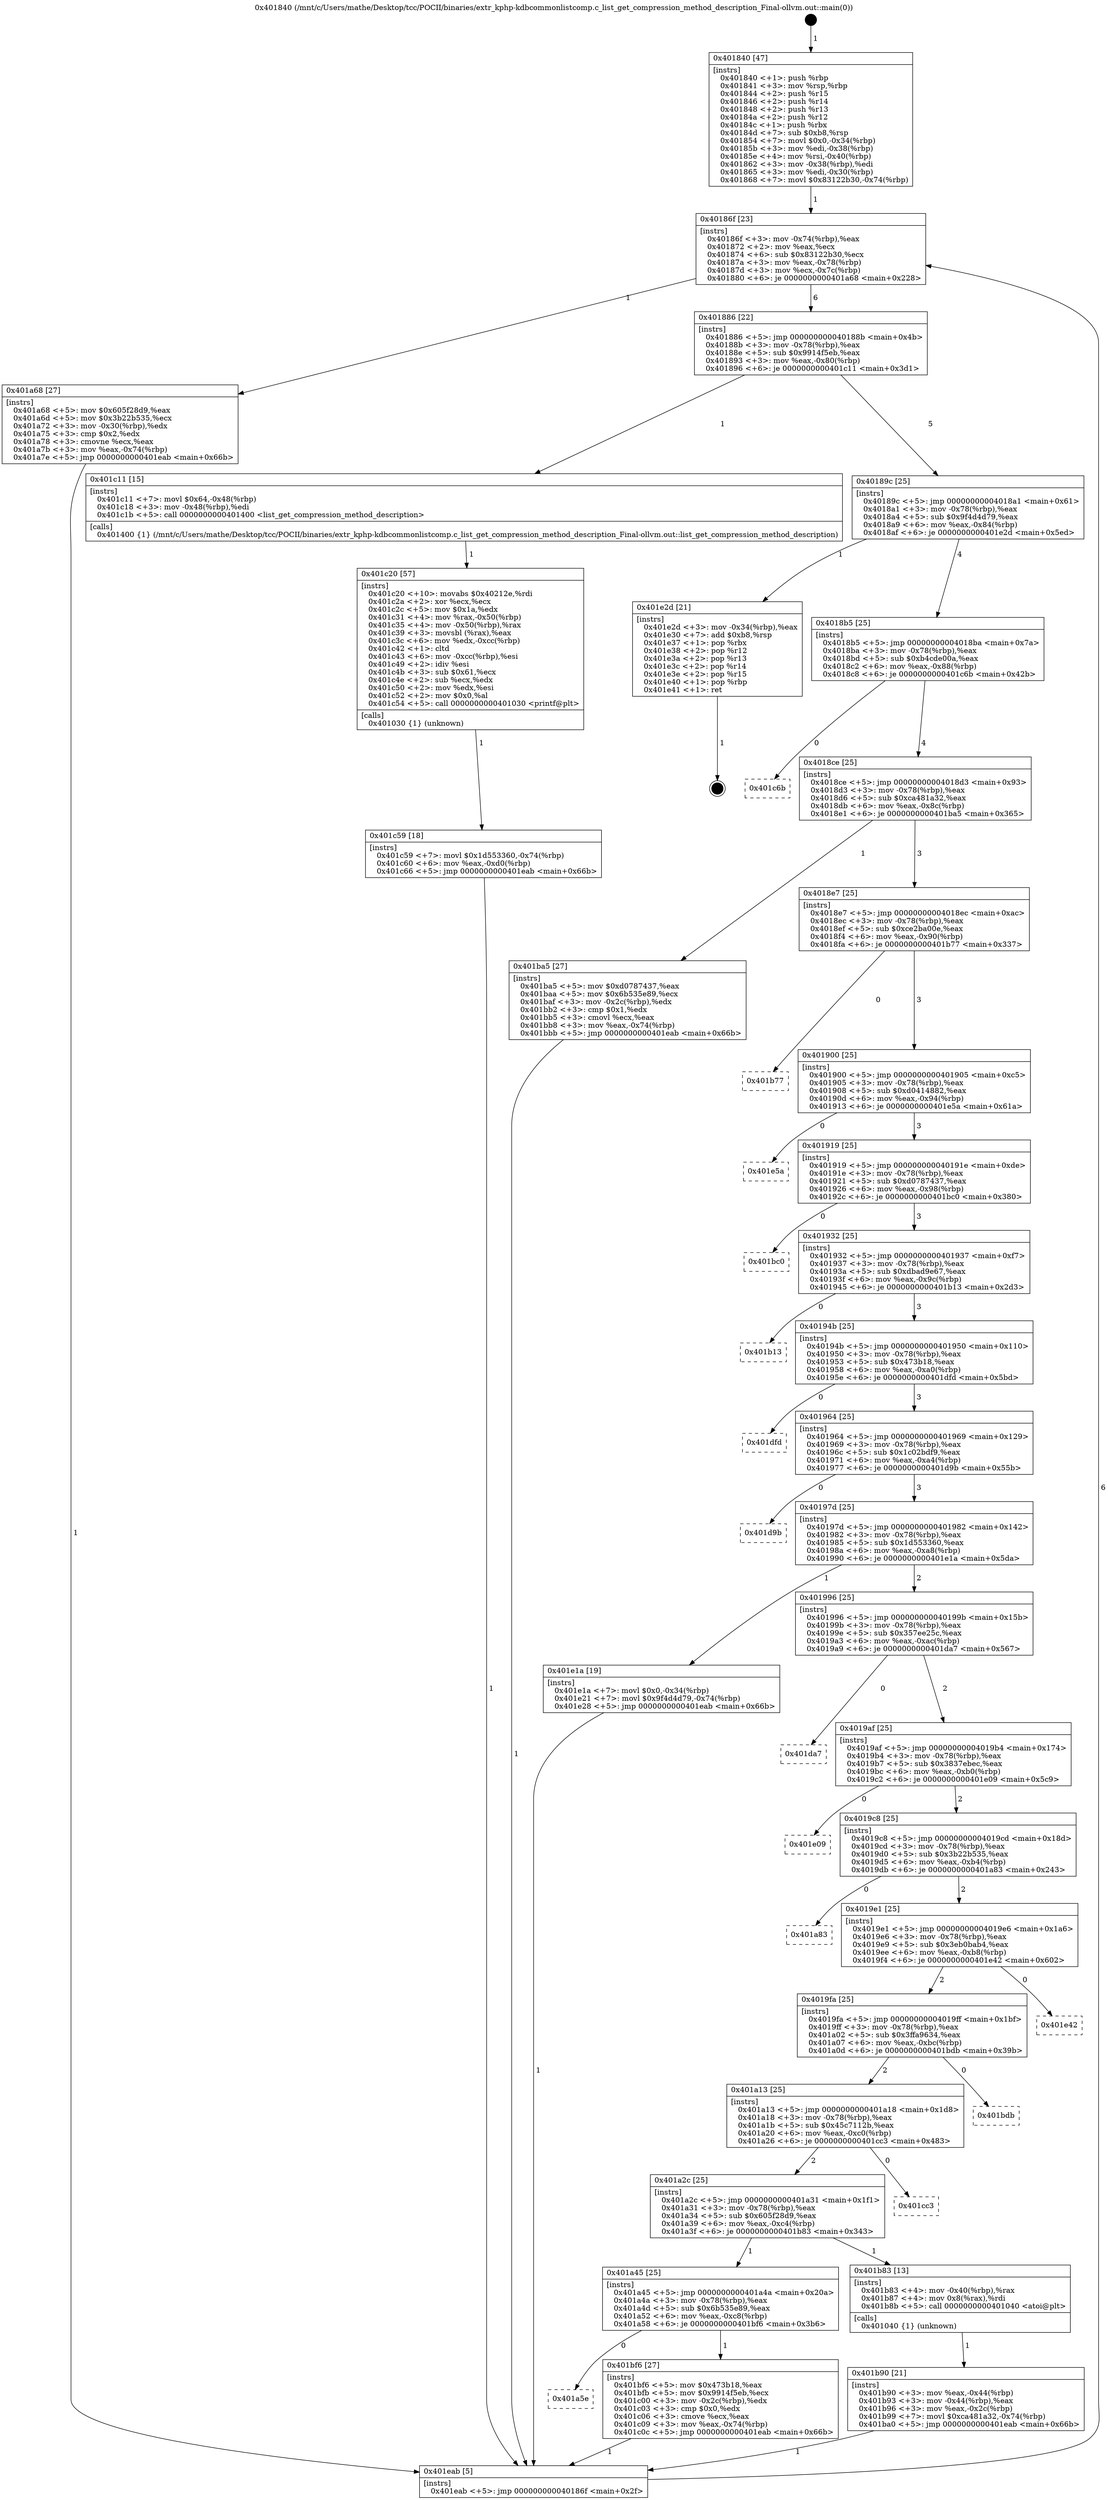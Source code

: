 digraph "0x401840" {
  label = "0x401840 (/mnt/c/Users/mathe/Desktop/tcc/POCII/binaries/extr_kphp-kdbcommonlistcomp.c_list_get_compression_method_description_Final-ollvm.out::main(0))"
  labelloc = "t"
  node[shape=record]

  Entry [label="",width=0.3,height=0.3,shape=circle,fillcolor=black,style=filled]
  "0x40186f" [label="{
     0x40186f [23]\l
     | [instrs]\l
     &nbsp;&nbsp;0x40186f \<+3\>: mov -0x74(%rbp),%eax\l
     &nbsp;&nbsp;0x401872 \<+2\>: mov %eax,%ecx\l
     &nbsp;&nbsp;0x401874 \<+6\>: sub $0x83122b30,%ecx\l
     &nbsp;&nbsp;0x40187a \<+3\>: mov %eax,-0x78(%rbp)\l
     &nbsp;&nbsp;0x40187d \<+3\>: mov %ecx,-0x7c(%rbp)\l
     &nbsp;&nbsp;0x401880 \<+6\>: je 0000000000401a68 \<main+0x228\>\l
  }"]
  "0x401a68" [label="{
     0x401a68 [27]\l
     | [instrs]\l
     &nbsp;&nbsp;0x401a68 \<+5\>: mov $0x605f28d9,%eax\l
     &nbsp;&nbsp;0x401a6d \<+5\>: mov $0x3b22b535,%ecx\l
     &nbsp;&nbsp;0x401a72 \<+3\>: mov -0x30(%rbp),%edx\l
     &nbsp;&nbsp;0x401a75 \<+3\>: cmp $0x2,%edx\l
     &nbsp;&nbsp;0x401a78 \<+3\>: cmovne %ecx,%eax\l
     &nbsp;&nbsp;0x401a7b \<+3\>: mov %eax,-0x74(%rbp)\l
     &nbsp;&nbsp;0x401a7e \<+5\>: jmp 0000000000401eab \<main+0x66b\>\l
  }"]
  "0x401886" [label="{
     0x401886 [22]\l
     | [instrs]\l
     &nbsp;&nbsp;0x401886 \<+5\>: jmp 000000000040188b \<main+0x4b\>\l
     &nbsp;&nbsp;0x40188b \<+3\>: mov -0x78(%rbp),%eax\l
     &nbsp;&nbsp;0x40188e \<+5\>: sub $0x9914f5eb,%eax\l
     &nbsp;&nbsp;0x401893 \<+3\>: mov %eax,-0x80(%rbp)\l
     &nbsp;&nbsp;0x401896 \<+6\>: je 0000000000401c11 \<main+0x3d1\>\l
  }"]
  "0x401eab" [label="{
     0x401eab [5]\l
     | [instrs]\l
     &nbsp;&nbsp;0x401eab \<+5\>: jmp 000000000040186f \<main+0x2f\>\l
  }"]
  "0x401840" [label="{
     0x401840 [47]\l
     | [instrs]\l
     &nbsp;&nbsp;0x401840 \<+1\>: push %rbp\l
     &nbsp;&nbsp;0x401841 \<+3\>: mov %rsp,%rbp\l
     &nbsp;&nbsp;0x401844 \<+2\>: push %r15\l
     &nbsp;&nbsp;0x401846 \<+2\>: push %r14\l
     &nbsp;&nbsp;0x401848 \<+2\>: push %r13\l
     &nbsp;&nbsp;0x40184a \<+2\>: push %r12\l
     &nbsp;&nbsp;0x40184c \<+1\>: push %rbx\l
     &nbsp;&nbsp;0x40184d \<+7\>: sub $0xb8,%rsp\l
     &nbsp;&nbsp;0x401854 \<+7\>: movl $0x0,-0x34(%rbp)\l
     &nbsp;&nbsp;0x40185b \<+3\>: mov %edi,-0x38(%rbp)\l
     &nbsp;&nbsp;0x40185e \<+4\>: mov %rsi,-0x40(%rbp)\l
     &nbsp;&nbsp;0x401862 \<+3\>: mov -0x38(%rbp),%edi\l
     &nbsp;&nbsp;0x401865 \<+3\>: mov %edi,-0x30(%rbp)\l
     &nbsp;&nbsp;0x401868 \<+7\>: movl $0x83122b30,-0x74(%rbp)\l
  }"]
  Exit [label="",width=0.3,height=0.3,shape=circle,fillcolor=black,style=filled,peripheries=2]
  "0x401c11" [label="{
     0x401c11 [15]\l
     | [instrs]\l
     &nbsp;&nbsp;0x401c11 \<+7\>: movl $0x64,-0x48(%rbp)\l
     &nbsp;&nbsp;0x401c18 \<+3\>: mov -0x48(%rbp),%edi\l
     &nbsp;&nbsp;0x401c1b \<+5\>: call 0000000000401400 \<list_get_compression_method_description\>\l
     | [calls]\l
     &nbsp;&nbsp;0x401400 \{1\} (/mnt/c/Users/mathe/Desktop/tcc/POCII/binaries/extr_kphp-kdbcommonlistcomp.c_list_get_compression_method_description_Final-ollvm.out::list_get_compression_method_description)\l
  }"]
  "0x40189c" [label="{
     0x40189c [25]\l
     | [instrs]\l
     &nbsp;&nbsp;0x40189c \<+5\>: jmp 00000000004018a1 \<main+0x61\>\l
     &nbsp;&nbsp;0x4018a1 \<+3\>: mov -0x78(%rbp),%eax\l
     &nbsp;&nbsp;0x4018a4 \<+5\>: sub $0x9f4d4d79,%eax\l
     &nbsp;&nbsp;0x4018a9 \<+6\>: mov %eax,-0x84(%rbp)\l
     &nbsp;&nbsp;0x4018af \<+6\>: je 0000000000401e2d \<main+0x5ed\>\l
  }"]
  "0x401c59" [label="{
     0x401c59 [18]\l
     | [instrs]\l
     &nbsp;&nbsp;0x401c59 \<+7\>: movl $0x1d553360,-0x74(%rbp)\l
     &nbsp;&nbsp;0x401c60 \<+6\>: mov %eax,-0xd0(%rbp)\l
     &nbsp;&nbsp;0x401c66 \<+5\>: jmp 0000000000401eab \<main+0x66b\>\l
  }"]
  "0x401e2d" [label="{
     0x401e2d [21]\l
     | [instrs]\l
     &nbsp;&nbsp;0x401e2d \<+3\>: mov -0x34(%rbp),%eax\l
     &nbsp;&nbsp;0x401e30 \<+7\>: add $0xb8,%rsp\l
     &nbsp;&nbsp;0x401e37 \<+1\>: pop %rbx\l
     &nbsp;&nbsp;0x401e38 \<+2\>: pop %r12\l
     &nbsp;&nbsp;0x401e3a \<+2\>: pop %r13\l
     &nbsp;&nbsp;0x401e3c \<+2\>: pop %r14\l
     &nbsp;&nbsp;0x401e3e \<+2\>: pop %r15\l
     &nbsp;&nbsp;0x401e40 \<+1\>: pop %rbp\l
     &nbsp;&nbsp;0x401e41 \<+1\>: ret\l
  }"]
  "0x4018b5" [label="{
     0x4018b5 [25]\l
     | [instrs]\l
     &nbsp;&nbsp;0x4018b5 \<+5\>: jmp 00000000004018ba \<main+0x7a\>\l
     &nbsp;&nbsp;0x4018ba \<+3\>: mov -0x78(%rbp),%eax\l
     &nbsp;&nbsp;0x4018bd \<+5\>: sub $0xb4cde00a,%eax\l
     &nbsp;&nbsp;0x4018c2 \<+6\>: mov %eax,-0x88(%rbp)\l
     &nbsp;&nbsp;0x4018c8 \<+6\>: je 0000000000401c6b \<main+0x42b\>\l
  }"]
  "0x401c20" [label="{
     0x401c20 [57]\l
     | [instrs]\l
     &nbsp;&nbsp;0x401c20 \<+10\>: movabs $0x40212e,%rdi\l
     &nbsp;&nbsp;0x401c2a \<+2\>: xor %ecx,%ecx\l
     &nbsp;&nbsp;0x401c2c \<+5\>: mov $0x1a,%edx\l
     &nbsp;&nbsp;0x401c31 \<+4\>: mov %rax,-0x50(%rbp)\l
     &nbsp;&nbsp;0x401c35 \<+4\>: mov -0x50(%rbp),%rax\l
     &nbsp;&nbsp;0x401c39 \<+3\>: movsbl (%rax),%eax\l
     &nbsp;&nbsp;0x401c3c \<+6\>: mov %edx,-0xcc(%rbp)\l
     &nbsp;&nbsp;0x401c42 \<+1\>: cltd\l
     &nbsp;&nbsp;0x401c43 \<+6\>: mov -0xcc(%rbp),%esi\l
     &nbsp;&nbsp;0x401c49 \<+2\>: idiv %esi\l
     &nbsp;&nbsp;0x401c4b \<+3\>: sub $0x61,%ecx\l
     &nbsp;&nbsp;0x401c4e \<+2\>: sub %ecx,%edx\l
     &nbsp;&nbsp;0x401c50 \<+2\>: mov %edx,%esi\l
     &nbsp;&nbsp;0x401c52 \<+2\>: mov $0x0,%al\l
     &nbsp;&nbsp;0x401c54 \<+5\>: call 0000000000401030 \<printf@plt\>\l
     | [calls]\l
     &nbsp;&nbsp;0x401030 \{1\} (unknown)\l
  }"]
  "0x401c6b" [label="{
     0x401c6b\l
  }", style=dashed]
  "0x4018ce" [label="{
     0x4018ce [25]\l
     | [instrs]\l
     &nbsp;&nbsp;0x4018ce \<+5\>: jmp 00000000004018d3 \<main+0x93\>\l
     &nbsp;&nbsp;0x4018d3 \<+3\>: mov -0x78(%rbp),%eax\l
     &nbsp;&nbsp;0x4018d6 \<+5\>: sub $0xca481a32,%eax\l
     &nbsp;&nbsp;0x4018db \<+6\>: mov %eax,-0x8c(%rbp)\l
     &nbsp;&nbsp;0x4018e1 \<+6\>: je 0000000000401ba5 \<main+0x365\>\l
  }"]
  "0x401a5e" [label="{
     0x401a5e\l
  }", style=dashed]
  "0x401ba5" [label="{
     0x401ba5 [27]\l
     | [instrs]\l
     &nbsp;&nbsp;0x401ba5 \<+5\>: mov $0xd0787437,%eax\l
     &nbsp;&nbsp;0x401baa \<+5\>: mov $0x6b535e89,%ecx\l
     &nbsp;&nbsp;0x401baf \<+3\>: mov -0x2c(%rbp),%edx\l
     &nbsp;&nbsp;0x401bb2 \<+3\>: cmp $0x1,%edx\l
     &nbsp;&nbsp;0x401bb5 \<+3\>: cmovl %ecx,%eax\l
     &nbsp;&nbsp;0x401bb8 \<+3\>: mov %eax,-0x74(%rbp)\l
     &nbsp;&nbsp;0x401bbb \<+5\>: jmp 0000000000401eab \<main+0x66b\>\l
  }"]
  "0x4018e7" [label="{
     0x4018e7 [25]\l
     | [instrs]\l
     &nbsp;&nbsp;0x4018e7 \<+5\>: jmp 00000000004018ec \<main+0xac\>\l
     &nbsp;&nbsp;0x4018ec \<+3\>: mov -0x78(%rbp),%eax\l
     &nbsp;&nbsp;0x4018ef \<+5\>: sub $0xce2ba00e,%eax\l
     &nbsp;&nbsp;0x4018f4 \<+6\>: mov %eax,-0x90(%rbp)\l
     &nbsp;&nbsp;0x4018fa \<+6\>: je 0000000000401b77 \<main+0x337\>\l
  }"]
  "0x401bf6" [label="{
     0x401bf6 [27]\l
     | [instrs]\l
     &nbsp;&nbsp;0x401bf6 \<+5\>: mov $0x473b18,%eax\l
     &nbsp;&nbsp;0x401bfb \<+5\>: mov $0x9914f5eb,%ecx\l
     &nbsp;&nbsp;0x401c00 \<+3\>: mov -0x2c(%rbp),%edx\l
     &nbsp;&nbsp;0x401c03 \<+3\>: cmp $0x0,%edx\l
     &nbsp;&nbsp;0x401c06 \<+3\>: cmove %ecx,%eax\l
     &nbsp;&nbsp;0x401c09 \<+3\>: mov %eax,-0x74(%rbp)\l
     &nbsp;&nbsp;0x401c0c \<+5\>: jmp 0000000000401eab \<main+0x66b\>\l
  }"]
  "0x401b77" [label="{
     0x401b77\l
  }", style=dashed]
  "0x401900" [label="{
     0x401900 [25]\l
     | [instrs]\l
     &nbsp;&nbsp;0x401900 \<+5\>: jmp 0000000000401905 \<main+0xc5\>\l
     &nbsp;&nbsp;0x401905 \<+3\>: mov -0x78(%rbp),%eax\l
     &nbsp;&nbsp;0x401908 \<+5\>: sub $0xd0414882,%eax\l
     &nbsp;&nbsp;0x40190d \<+6\>: mov %eax,-0x94(%rbp)\l
     &nbsp;&nbsp;0x401913 \<+6\>: je 0000000000401e5a \<main+0x61a\>\l
  }"]
  "0x401b90" [label="{
     0x401b90 [21]\l
     | [instrs]\l
     &nbsp;&nbsp;0x401b90 \<+3\>: mov %eax,-0x44(%rbp)\l
     &nbsp;&nbsp;0x401b93 \<+3\>: mov -0x44(%rbp),%eax\l
     &nbsp;&nbsp;0x401b96 \<+3\>: mov %eax,-0x2c(%rbp)\l
     &nbsp;&nbsp;0x401b99 \<+7\>: movl $0xca481a32,-0x74(%rbp)\l
     &nbsp;&nbsp;0x401ba0 \<+5\>: jmp 0000000000401eab \<main+0x66b\>\l
  }"]
  "0x401e5a" [label="{
     0x401e5a\l
  }", style=dashed]
  "0x401919" [label="{
     0x401919 [25]\l
     | [instrs]\l
     &nbsp;&nbsp;0x401919 \<+5\>: jmp 000000000040191e \<main+0xde\>\l
     &nbsp;&nbsp;0x40191e \<+3\>: mov -0x78(%rbp),%eax\l
     &nbsp;&nbsp;0x401921 \<+5\>: sub $0xd0787437,%eax\l
     &nbsp;&nbsp;0x401926 \<+6\>: mov %eax,-0x98(%rbp)\l
     &nbsp;&nbsp;0x40192c \<+6\>: je 0000000000401bc0 \<main+0x380\>\l
  }"]
  "0x401a45" [label="{
     0x401a45 [25]\l
     | [instrs]\l
     &nbsp;&nbsp;0x401a45 \<+5\>: jmp 0000000000401a4a \<main+0x20a\>\l
     &nbsp;&nbsp;0x401a4a \<+3\>: mov -0x78(%rbp),%eax\l
     &nbsp;&nbsp;0x401a4d \<+5\>: sub $0x6b535e89,%eax\l
     &nbsp;&nbsp;0x401a52 \<+6\>: mov %eax,-0xc8(%rbp)\l
     &nbsp;&nbsp;0x401a58 \<+6\>: je 0000000000401bf6 \<main+0x3b6\>\l
  }"]
  "0x401bc0" [label="{
     0x401bc0\l
  }", style=dashed]
  "0x401932" [label="{
     0x401932 [25]\l
     | [instrs]\l
     &nbsp;&nbsp;0x401932 \<+5\>: jmp 0000000000401937 \<main+0xf7\>\l
     &nbsp;&nbsp;0x401937 \<+3\>: mov -0x78(%rbp),%eax\l
     &nbsp;&nbsp;0x40193a \<+5\>: sub $0xdbad9e67,%eax\l
     &nbsp;&nbsp;0x40193f \<+6\>: mov %eax,-0x9c(%rbp)\l
     &nbsp;&nbsp;0x401945 \<+6\>: je 0000000000401b13 \<main+0x2d3\>\l
  }"]
  "0x401b83" [label="{
     0x401b83 [13]\l
     | [instrs]\l
     &nbsp;&nbsp;0x401b83 \<+4\>: mov -0x40(%rbp),%rax\l
     &nbsp;&nbsp;0x401b87 \<+4\>: mov 0x8(%rax),%rdi\l
     &nbsp;&nbsp;0x401b8b \<+5\>: call 0000000000401040 \<atoi@plt\>\l
     | [calls]\l
     &nbsp;&nbsp;0x401040 \{1\} (unknown)\l
  }"]
  "0x401b13" [label="{
     0x401b13\l
  }", style=dashed]
  "0x40194b" [label="{
     0x40194b [25]\l
     | [instrs]\l
     &nbsp;&nbsp;0x40194b \<+5\>: jmp 0000000000401950 \<main+0x110\>\l
     &nbsp;&nbsp;0x401950 \<+3\>: mov -0x78(%rbp),%eax\l
     &nbsp;&nbsp;0x401953 \<+5\>: sub $0x473b18,%eax\l
     &nbsp;&nbsp;0x401958 \<+6\>: mov %eax,-0xa0(%rbp)\l
     &nbsp;&nbsp;0x40195e \<+6\>: je 0000000000401dfd \<main+0x5bd\>\l
  }"]
  "0x401a2c" [label="{
     0x401a2c [25]\l
     | [instrs]\l
     &nbsp;&nbsp;0x401a2c \<+5\>: jmp 0000000000401a31 \<main+0x1f1\>\l
     &nbsp;&nbsp;0x401a31 \<+3\>: mov -0x78(%rbp),%eax\l
     &nbsp;&nbsp;0x401a34 \<+5\>: sub $0x605f28d9,%eax\l
     &nbsp;&nbsp;0x401a39 \<+6\>: mov %eax,-0xc4(%rbp)\l
     &nbsp;&nbsp;0x401a3f \<+6\>: je 0000000000401b83 \<main+0x343\>\l
  }"]
  "0x401dfd" [label="{
     0x401dfd\l
  }", style=dashed]
  "0x401964" [label="{
     0x401964 [25]\l
     | [instrs]\l
     &nbsp;&nbsp;0x401964 \<+5\>: jmp 0000000000401969 \<main+0x129\>\l
     &nbsp;&nbsp;0x401969 \<+3\>: mov -0x78(%rbp),%eax\l
     &nbsp;&nbsp;0x40196c \<+5\>: sub $0x1c02bdf9,%eax\l
     &nbsp;&nbsp;0x401971 \<+6\>: mov %eax,-0xa4(%rbp)\l
     &nbsp;&nbsp;0x401977 \<+6\>: je 0000000000401d9b \<main+0x55b\>\l
  }"]
  "0x401cc3" [label="{
     0x401cc3\l
  }", style=dashed]
  "0x401d9b" [label="{
     0x401d9b\l
  }", style=dashed]
  "0x40197d" [label="{
     0x40197d [25]\l
     | [instrs]\l
     &nbsp;&nbsp;0x40197d \<+5\>: jmp 0000000000401982 \<main+0x142\>\l
     &nbsp;&nbsp;0x401982 \<+3\>: mov -0x78(%rbp),%eax\l
     &nbsp;&nbsp;0x401985 \<+5\>: sub $0x1d553360,%eax\l
     &nbsp;&nbsp;0x40198a \<+6\>: mov %eax,-0xa8(%rbp)\l
     &nbsp;&nbsp;0x401990 \<+6\>: je 0000000000401e1a \<main+0x5da\>\l
  }"]
  "0x401a13" [label="{
     0x401a13 [25]\l
     | [instrs]\l
     &nbsp;&nbsp;0x401a13 \<+5\>: jmp 0000000000401a18 \<main+0x1d8\>\l
     &nbsp;&nbsp;0x401a18 \<+3\>: mov -0x78(%rbp),%eax\l
     &nbsp;&nbsp;0x401a1b \<+5\>: sub $0x45c7112b,%eax\l
     &nbsp;&nbsp;0x401a20 \<+6\>: mov %eax,-0xc0(%rbp)\l
     &nbsp;&nbsp;0x401a26 \<+6\>: je 0000000000401cc3 \<main+0x483\>\l
  }"]
  "0x401e1a" [label="{
     0x401e1a [19]\l
     | [instrs]\l
     &nbsp;&nbsp;0x401e1a \<+7\>: movl $0x0,-0x34(%rbp)\l
     &nbsp;&nbsp;0x401e21 \<+7\>: movl $0x9f4d4d79,-0x74(%rbp)\l
     &nbsp;&nbsp;0x401e28 \<+5\>: jmp 0000000000401eab \<main+0x66b\>\l
  }"]
  "0x401996" [label="{
     0x401996 [25]\l
     | [instrs]\l
     &nbsp;&nbsp;0x401996 \<+5\>: jmp 000000000040199b \<main+0x15b\>\l
     &nbsp;&nbsp;0x40199b \<+3\>: mov -0x78(%rbp),%eax\l
     &nbsp;&nbsp;0x40199e \<+5\>: sub $0x357ee25c,%eax\l
     &nbsp;&nbsp;0x4019a3 \<+6\>: mov %eax,-0xac(%rbp)\l
     &nbsp;&nbsp;0x4019a9 \<+6\>: je 0000000000401da7 \<main+0x567\>\l
  }"]
  "0x401bdb" [label="{
     0x401bdb\l
  }", style=dashed]
  "0x401da7" [label="{
     0x401da7\l
  }", style=dashed]
  "0x4019af" [label="{
     0x4019af [25]\l
     | [instrs]\l
     &nbsp;&nbsp;0x4019af \<+5\>: jmp 00000000004019b4 \<main+0x174\>\l
     &nbsp;&nbsp;0x4019b4 \<+3\>: mov -0x78(%rbp),%eax\l
     &nbsp;&nbsp;0x4019b7 \<+5\>: sub $0x3837ebec,%eax\l
     &nbsp;&nbsp;0x4019bc \<+6\>: mov %eax,-0xb0(%rbp)\l
     &nbsp;&nbsp;0x4019c2 \<+6\>: je 0000000000401e09 \<main+0x5c9\>\l
  }"]
  "0x4019fa" [label="{
     0x4019fa [25]\l
     | [instrs]\l
     &nbsp;&nbsp;0x4019fa \<+5\>: jmp 00000000004019ff \<main+0x1bf\>\l
     &nbsp;&nbsp;0x4019ff \<+3\>: mov -0x78(%rbp),%eax\l
     &nbsp;&nbsp;0x401a02 \<+5\>: sub $0x3ffa9634,%eax\l
     &nbsp;&nbsp;0x401a07 \<+6\>: mov %eax,-0xbc(%rbp)\l
     &nbsp;&nbsp;0x401a0d \<+6\>: je 0000000000401bdb \<main+0x39b\>\l
  }"]
  "0x401e09" [label="{
     0x401e09\l
  }", style=dashed]
  "0x4019c8" [label="{
     0x4019c8 [25]\l
     | [instrs]\l
     &nbsp;&nbsp;0x4019c8 \<+5\>: jmp 00000000004019cd \<main+0x18d\>\l
     &nbsp;&nbsp;0x4019cd \<+3\>: mov -0x78(%rbp),%eax\l
     &nbsp;&nbsp;0x4019d0 \<+5\>: sub $0x3b22b535,%eax\l
     &nbsp;&nbsp;0x4019d5 \<+6\>: mov %eax,-0xb4(%rbp)\l
     &nbsp;&nbsp;0x4019db \<+6\>: je 0000000000401a83 \<main+0x243\>\l
  }"]
  "0x401e42" [label="{
     0x401e42\l
  }", style=dashed]
  "0x401a83" [label="{
     0x401a83\l
  }", style=dashed]
  "0x4019e1" [label="{
     0x4019e1 [25]\l
     | [instrs]\l
     &nbsp;&nbsp;0x4019e1 \<+5\>: jmp 00000000004019e6 \<main+0x1a6\>\l
     &nbsp;&nbsp;0x4019e6 \<+3\>: mov -0x78(%rbp),%eax\l
     &nbsp;&nbsp;0x4019e9 \<+5\>: sub $0x3eb0bab4,%eax\l
     &nbsp;&nbsp;0x4019ee \<+6\>: mov %eax,-0xb8(%rbp)\l
     &nbsp;&nbsp;0x4019f4 \<+6\>: je 0000000000401e42 \<main+0x602\>\l
  }"]
  Entry -> "0x401840" [label=" 1"]
  "0x40186f" -> "0x401a68" [label=" 1"]
  "0x40186f" -> "0x401886" [label=" 6"]
  "0x401a68" -> "0x401eab" [label=" 1"]
  "0x401840" -> "0x40186f" [label=" 1"]
  "0x401eab" -> "0x40186f" [label=" 6"]
  "0x401e2d" -> Exit [label=" 1"]
  "0x401886" -> "0x401c11" [label=" 1"]
  "0x401886" -> "0x40189c" [label=" 5"]
  "0x401e1a" -> "0x401eab" [label=" 1"]
  "0x40189c" -> "0x401e2d" [label=" 1"]
  "0x40189c" -> "0x4018b5" [label=" 4"]
  "0x401c59" -> "0x401eab" [label=" 1"]
  "0x4018b5" -> "0x401c6b" [label=" 0"]
  "0x4018b5" -> "0x4018ce" [label=" 4"]
  "0x401c20" -> "0x401c59" [label=" 1"]
  "0x4018ce" -> "0x401ba5" [label=" 1"]
  "0x4018ce" -> "0x4018e7" [label=" 3"]
  "0x401c11" -> "0x401c20" [label=" 1"]
  "0x4018e7" -> "0x401b77" [label=" 0"]
  "0x4018e7" -> "0x401900" [label=" 3"]
  "0x401bf6" -> "0x401eab" [label=" 1"]
  "0x401900" -> "0x401e5a" [label=" 0"]
  "0x401900" -> "0x401919" [label=" 3"]
  "0x401a45" -> "0x401bf6" [label=" 1"]
  "0x401919" -> "0x401bc0" [label=" 0"]
  "0x401919" -> "0x401932" [label=" 3"]
  "0x401a45" -> "0x401a5e" [label=" 0"]
  "0x401932" -> "0x401b13" [label=" 0"]
  "0x401932" -> "0x40194b" [label=" 3"]
  "0x401ba5" -> "0x401eab" [label=" 1"]
  "0x40194b" -> "0x401dfd" [label=" 0"]
  "0x40194b" -> "0x401964" [label=" 3"]
  "0x401b83" -> "0x401b90" [label=" 1"]
  "0x401964" -> "0x401d9b" [label=" 0"]
  "0x401964" -> "0x40197d" [label=" 3"]
  "0x401a2c" -> "0x401a45" [label=" 1"]
  "0x40197d" -> "0x401e1a" [label=" 1"]
  "0x40197d" -> "0x401996" [label=" 2"]
  "0x401b90" -> "0x401eab" [label=" 1"]
  "0x401996" -> "0x401da7" [label=" 0"]
  "0x401996" -> "0x4019af" [label=" 2"]
  "0x401a13" -> "0x401a2c" [label=" 2"]
  "0x4019af" -> "0x401e09" [label=" 0"]
  "0x4019af" -> "0x4019c8" [label=" 2"]
  "0x401a2c" -> "0x401b83" [label=" 1"]
  "0x4019c8" -> "0x401a83" [label=" 0"]
  "0x4019c8" -> "0x4019e1" [label=" 2"]
  "0x4019fa" -> "0x401a13" [label=" 2"]
  "0x4019e1" -> "0x401e42" [label=" 0"]
  "0x4019e1" -> "0x4019fa" [label=" 2"]
  "0x401a13" -> "0x401cc3" [label=" 0"]
  "0x4019fa" -> "0x401bdb" [label=" 0"]
}

